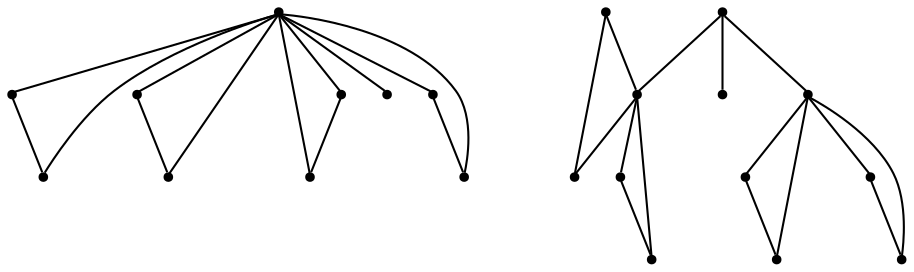 graph {
  node [shape=point,comment="{\"directed\":false,\"doi\":\"10.1007/978-3-030-35802-0_1\",\"figure\":\"2 (1)\"}"]

  v0 [pos="478.90484915340926,489.2167389651899"]
  v1 [pos="595.4281605336315,339.39857184863"]
  v2 [pos="595.4281605336315,272.8148429174182"]
  v3 [pos="595.4309107326969,688.9705010581797"]
  v4 [pos="595.4281605336315,372.691024499891"]
  v5 [pos="595.4281605336315,306.106119197369"]
  v6 [pos="595.4309107326969,622.3844511781671"]
  v7 [pos="961.6490556876871,272.8148429174182"]
  v8 [pos="861.7706167298592,356.0475006488915"]
  v9 [pos="961.6469731670074,356.04533866918666"]
  v10 [pos="961.6490556876871,539.1530413540969"]
  v11 [pos="961.6469731670074,622.3844511781671"]
  v12 [pos="861.7706167298592,489.2167389651899"]
  v13 [pos="861.7706167298592,605.739623780581"]
  v14 [pos="961.649055687687,306.106119197369"]
  v15 [pos="961.6469731670074,422.6313885491994"]
  v16 [pos="961.6469731670074,688.9705010581797"]
  v17 [pos="961.6490556876871,572.4452396548043"]
  v18 [pos="745.2458269189254,489.2167389651899"]
  v19 [pos="595.4306563790261,555.801437607887"]
  v20 [pos="595.4309107326969,422.6313885491994"]
  v21 [pos="595.4309107326969,489.21476774840016"]

  v0 -- v1 [id="-1",pos="478.90484915340926,489.2167389651899 478.9054532433774,389.3402712383445 517.7449726253772,339.4037542411579 595.4281605336315,339.39857184863"]
  v0 -- v20 [id="-3",pos="478.90484915340926,489.2167389651899 595.4309107326969,422.6313885491994 595.4309107326969,422.6313885491994 595.4309107326969,422.6313885491994"]
  v0 -- v21 [id="-4",pos="478.90484915340926,489.2167389651899 595.4309107326969,489.21476774840016 595.4309107326969,489.21476774840016 595.4309107326969,489.21476774840016"]
  v0 -- v19 [id="-5",pos="478.90484915340926,489.2167389651899 595.4306563790261,555.801437607887 595.4306563790261,555.801437607887 595.4306563790261,555.801437607887"]
  v0 -- v2 [id="-27",pos="478.90484915340926,489.2167389651899 478.9054532433774,344.9503767617555 517.7449726253772,272.81477932977975 595.4281605336315,272.8148429174182"]
  v0 -- v3 [id="-28",pos="478.90484915340926,489.2167389651899 478.9054532433774,622.3870264775214 517.7449726253772,688.9718046047666 595.4309107326969,688.9705010581797"]
  v0 -- v4 [id="-29",pos="478.90484915340926,489.2167389651899 478.9054532433774,411.5351866828197 517.7449726253772,372.69614330478055 595.4281605336315,372.691024499891"]
  v0 -- v5 [id="-30",pos="478.90484915340926,489.2167389651899 478.9054532433774,367.14532400005 517.7449726253772,306.1071683934024 595.4281605336315,306.106119197369"]
  v0 -- v6 [id="-31",pos="478.90484915340926,489.2167389651899 478.9054532433774,577.9971637947517 517.7449726253772,622.3870264775214 595.4309107326969,622.3844511781671"]
  v7 -- v8 [id="-32",pos="961.6490556876871,272.8148429174182 861.7706167298592,356.0475006488915 861.7706167298592,356.0475006488915 861.7706167298592,356.0475006488915"]
  v18 -- v13 [id="-41",pos="745.2458269189254,489.2167389651899 861.7706167298592,605.739623780581 861.7706167298592,605.739623780581 861.7706167298592,605.739623780581"]
  v18 -- v12 [id="-42",pos="745.2458269189254,489.2167389651899 861.7706167298592,489.2167389651899 861.7706167298592,489.2167389651899 861.7706167298592,489.2167389651899"]
  v18 -- v8 [id="-43",pos="745.2458269189254,489.2167389651899 861.7706167298592,356.0475006488915 861.7706167298592,356.0475006488915 861.7706167298592,356.0475006488915"]
  v13 -- v11 [id="-67",pos="861.7706167298592,605.739623780581 961.6469731670074,622.3844511781671 961.6469731670074,622.3844511781671 961.6469731670074,622.3844511781671"]
  v13 -- v17 [id="-68",pos="861.7706167298592,605.739623780581 961.6490556876871,572.4452396548043 961.6490556876871,572.4452396548043 961.6490556876871,572.4452396548043"]
  v13 -- v16 [id="-69",pos="861.7706167298592,605.739623780581 961.6469731670074,688.9705010581797 961.6469731670074,688.9705010581797 961.6469731670074,688.9705010581797"]
  v13 -- v10 [id="-70",pos="861.7706167298592,605.739623780581 961.6490556876871,539.1530413540969 961.6490556876871,539.1530413540969 961.6490556876871,539.1530413540969"]
  v8 -- v9 [id="-71",pos="861.7706167298592,356.0475006488915 961.6469731670074,356.04533866918666 961.6469731670074,356.04533866918666 961.6469731670074,356.04533866918666"]
  v8 -- v15 [id="-72",pos="861.7706167298592,356.0475006488915 961.6469731670074,422.6313885491994 961.6469731670074,422.6313885491994 961.6469731670074,422.6313885491994"]
  v8 -- v14 [id="-73",pos="861.7706167298592,356.0475006488915 961.649055687687,306.106119197369 961.649055687687,306.106119197369 961.649055687687,306.106119197369"]
  v6 -- v3 [id="-19",pos="595.4309107326969,622.3844511781671 595.4309107326969,688.9705010581797 595.4309107326969,688.9705010581797 595.4309107326969,688.9705010581797"]
  v20 -- v21 [id="-20",pos="595.4309107326969,422.6313885491994 595.4309107326969,489.21476774840016 595.4309107326969,489.21476774840016 595.4309107326969,489.21476774840016"]
  v1 -- v4 [id="-21",pos="595.4281605336315,339.39857184863 595.4281605336315,372.691024499891 595.4281605336315,372.691024499891 595.4281605336315,372.691024499891"]
  v2 -- v5 [id="-23",pos="595.4281605336315,272.8148429174182 595.4281605336315,306.106119197369 595.4281605336315,306.106119197369 595.4281605336315,306.106119197369"]
  v7 -- v14 [id="-34",pos="961.6490556876871,272.8148429174182 961.649055687687,306.106119197369 961.649055687687,306.106119197369 961.649055687687,306.106119197369"]
  v9 -- v15 [id="-56",pos="961.6469731670074,356.04533866918666 961.6469731670074,422.6313885491994 961.6469731670074,422.6313885491994 961.6469731670074,422.6313885491994"]
  v11 -- v16 [id="-86",pos="961.6469731670074,622.3844511781671 961.6469731670074,688.9705010581797 961.6469731670074,688.9705010581797 961.6469731670074,688.9705010581797"]
  v10 -- v17 [id="-87",pos="961.6490556876871,539.1530413540969 961.6490556876871,572.4452396548043 961.6490556876871,572.4452396548043 961.6490556876871,572.4452396548043"]
}